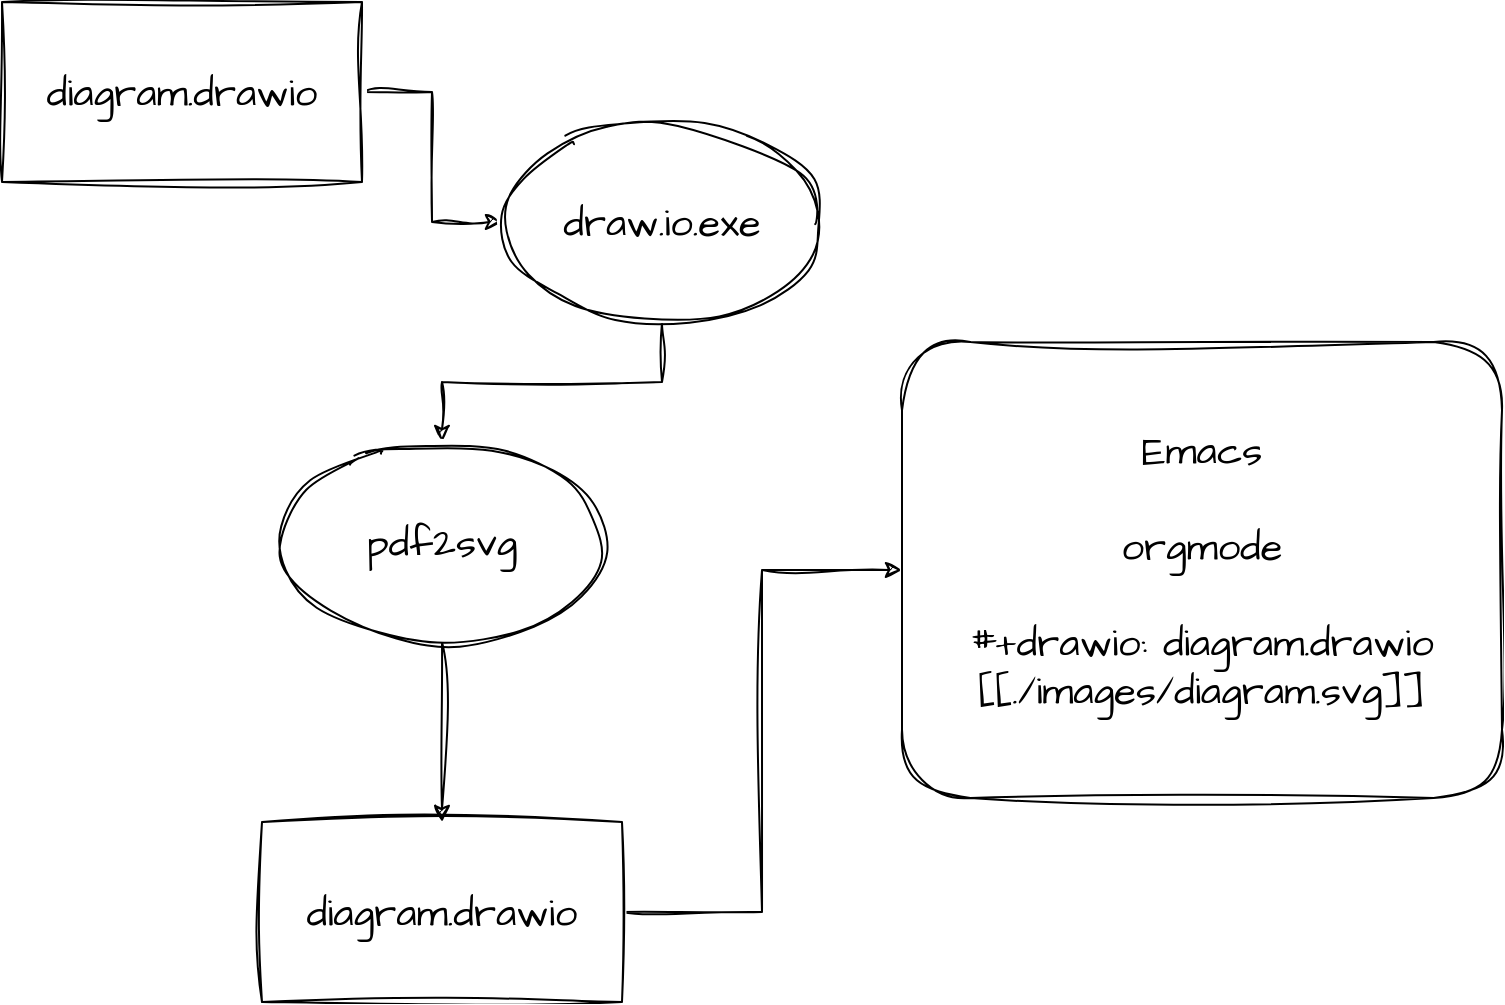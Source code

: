 <mxfile version="22.0.3" type="device" pages="2">
  <diagram name="Page-1" id="msv3KL9XtUimXSDXFDJa">
    <mxGraphModel dx="787" dy="1206" grid="1" gridSize="10" guides="1" tooltips="1" connect="1" arrows="1" fold="1" page="1" pageScale="1" pageWidth="827" pageHeight="583" math="0" shadow="0">
      <root>
        <mxCell id="0" />
        <mxCell id="1" parent="0" />
        <mxCell id="SlRn_WwHkfLtaekDXYRm-5" style="edgeStyle=orthogonalEdgeStyle;rounded=0;sketch=1;hachureGap=4;jiggle=2;curveFitting=1;orthogonalLoop=1;jettySize=auto;html=1;fontFamily=Architects Daughter;fontSource=https%3A%2F%2Ffonts.googleapis.com%2Fcss%3Ffamily%3DArchitects%2BDaughter;fontSize=16;" edge="1" parent="1" source="SlRn_WwHkfLtaekDXYRm-1" target="SlRn_WwHkfLtaekDXYRm-2">
          <mxGeometry relative="1" as="geometry" />
        </mxCell>
        <mxCell id="SlRn_WwHkfLtaekDXYRm-1" value="diagram.drawio" style="rounded=0;whiteSpace=wrap;html=1;sketch=1;hachureGap=4;jiggle=2;curveFitting=1;fontFamily=Architects Daughter;fontSize=20;fontSource=https%3A%2F%2Ffonts.googleapis.com%2Fcss%3Ffamily%3DArchitects%2BDaughter;fontStyle=0" vertex="1" parent="1">
          <mxGeometry x="40" y="50" width="180" height="90" as="geometry" />
        </mxCell>
        <mxCell id="SlRn_WwHkfLtaekDXYRm-6" style="edgeStyle=orthogonalEdgeStyle;rounded=0;sketch=1;hachureGap=4;jiggle=2;curveFitting=1;orthogonalLoop=1;jettySize=auto;html=1;fontFamily=Architects Daughter;fontSource=https%3A%2F%2Ffonts.googleapis.com%2Fcss%3Ffamily%3DArchitects%2BDaughter;fontSize=16;" edge="1" parent="1" source="SlRn_WwHkfLtaekDXYRm-2" target="SlRn_WwHkfLtaekDXYRm-4">
          <mxGeometry relative="1" as="geometry" />
        </mxCell>
        <mxCell id="SlRn_WwHkfLtaekDXYRm-2" value="draw.io.exe" style="ellipse;whiteSpace=wrap;html=1;sketch=1;hachureGap=4;jiggle=2;curveFitting=1;fontFamily=Architects Daughter;fontSource=https%3A%2F%2Ffonts.googleapis.com%2Fcss%3Ffamily%3DArchitects%2BDaughter;fontSize=20;" vertex="1" parent="1">
          <mxGeometry x="290" y="110" width="160" height="100" as="geometry" />
        </mxCell>
        <mxCell id="SlRn_WwHkfLtaekDXYRm-8" style="edgeStyle=orthogonalEdgeStyle;rounded=0;sketch=1;hachureGap=4;jiggle=2;curveFitting=1;orthogonalLoop=1;jettySize=auto;html=1;fontFamily=Architects Daughter;fontSource=https%3A%2F%2Ffonts.googleapis.com%2Fcss%3Ffamily%3DArchitects%2BDaughter;fontSize=16;" edge="1" parent="1" source="SlRn_WwHkfLtaekDXYRm-4" target="SlRn_WwHkfLtaekDXYRm-7">
          <mxGeometry relative="1" as="geometry" />
        </mxCell>
        <mxCell id="SlRn_WwHkfLtaekDXYRm-4" value="pdf2svg" style="ellipse;whiteSpace=wrap;html=1;sketch=1;hachureGap=4;jiggle=2;curveFitting=1;fontFamily=Architects Daughter;fontSource=https%3A%2F%2Ffonts.googleapis.com%2Fcss%3Ffamily%3DArchitects%2BDaughter;fontSize=20;" vertex="1" parent="1">
          <mxGeometry x="180" y="270" width="160" height="100" as="geometry" />
        </mxCell>
        <mxCell id="SlRn_WwHkfLtaekDXYRm-10" style="edgeStyle=orthogonalEdgeStyle;rounded=0;sketch=1;hachureGap=4;jiggle=2;curveFitting=1;orthogonalLoop=1;jettySize=auto;html=1;entryX=0;entryY=0.5;entryDx=0;entryDy=0;fontFamily=Architects Daughter;fontSource=https%3A%2F%2Ffonts.googleapis.com%2Fcss%3Ffamily%3DArchitects%2BDaughter;fontSize=16;" edge="1" parent="1" source="SlRn_WwHkfLtaekDXYRm-7" target="SlRn_WwHkfLtaekDXYRm-9">
          <mxGeometry relative="1" as="geometry" />
        </mxCell>
        <mxCell id="SlRn_WwHkfLtaekDXYRm-7" value="diagram.drawio" style="rounded=0;whiteSpace=wrap;html=1;sketch=1;hachureGap=4;jiggle=2;curveFitting=1;fontFamily=Architects Daughter;fontSize=20;fontSource=https%3A%2F%2Ffonts.googleapis.com%2Fcss%3Ffamily%3DArchitects%2BDaughter;fontStyle=0" vertex="1" parent="1">
          <mxGeometry x="170" y="460" width="180" height="90" as="geometry" />
        </mxCell>
        <mxCell id="SlRn_WwHkfLtaekDXYRm-9" value="Emacs&lt;br&gt;&lt;br&gt;orgmode&lt;br&gt;&lt;br&gt;#+drawio: diagram.drawio&lt;br&gt;[[./images/diagram.svg]]" style="rounded=1;whiteSpace=wrap;html=1;sketch=1;hachureGap=4;jiggle=2;curveFitting=1;fontFamily=Architects Daughter;fontSource=https%3A%2F%2Ffonts.googleapis.com%2Fcss%3Ffamily%3DArchitects%2BDaughter;fontSize=20;" vertex="1" parent="1">
          <mxGeometry x="490" y="220" width="300" height="228" as="geometry" />
        </mxCell>
      </root>
    </mxGraphModel>
  </diagram>
  <diagram id="QJ38TjwHdygvglSyfwmH" name="Page-2">
    <mxGraphModel dx="787" dy="1206" grid="1" gridSize="10" guides="1" tooltips="1" connect="1" arrows="1" fold="1" page="1" pageScale="1" pageWidth="827" pageHeight="583" math="0" shadow="0">
      <root>
        <mxCell id="0" />
        <mxCell id="1" parent="0" />
        <mxCell id="0PqRXt8_KsxW1oin-FXE-4" value="draw.io.exe" style="ellipse;whiteSpace=wrap;html=1;sketch=1;hachureGap=4;jiggle=2;curveFitting=1;fontFamily=Architects Daughter;fontSource=https%3A%2F%2Ffonts.googleapis.com%2Fcss%3Ffamily%3DArchitects%2BDaughter;fontSize=20;" vertex="1" parent="1">
          <mxGeometry x="460" y="320" width="160" height="100" as="geometry" />
        </mxCell>
        <mxCell id="0PqRXt8_KsxW1oin-FXE-10" style="edgeStyle=orthogonalEdgeStyle;rounded=0;sketch=1;hachureGap=4;jiggle=2;curveFitting=1;orthogonalLoop=1;jettySize=auto;html=1;entryX=0;entryY=0.5;entryDx=0;entryDy=0;fontFamily=Architects Daughter;fontSource=https%3A%2F%2Ffonts.googleapis.com%2Fcss%3Ffamily%3DArchitects%2BDaughter;fontSize=16;" edge="1" parent="1" source="0PqRXt8_KsxW1oin-FXE-9" target="0PqRXt8_KsxW1oin-FXE-4">
          <mxGeometry relative="1" as="geometry" />
        </mxCell>
        <mxCell id="0PqRXt8_KsxW1oin-FXE-9" value="Emacs&lt;br&gt;&lt;br&gt;orgmode&lt;br&gt;&lt;br&gt;#+drawio: diagram.drawio&lt;br style=&quot;border-color: var(--border-color);&quot;&gt;[[./images/diagram.svg]]" style="rounded=1;whiteSpace=wrap;html=1;sketch=1;hachureGap=4;jiggle=2;curveFitting=1;fontFamily=Architects Daughter;fontSource=https%3A%2F%2Ffonts.googleapis.com%2Fcss%3Ffamily%3DArchitects%2BDaughter;fontSize=20;" vertex="1" parent="1">
          <mxGeometry x="40" y="120" width="290" height="208" as="geometry" />
        </mxCell>
      </root>
    </mxGraphModel>
  </diagram>
</mxfile>
